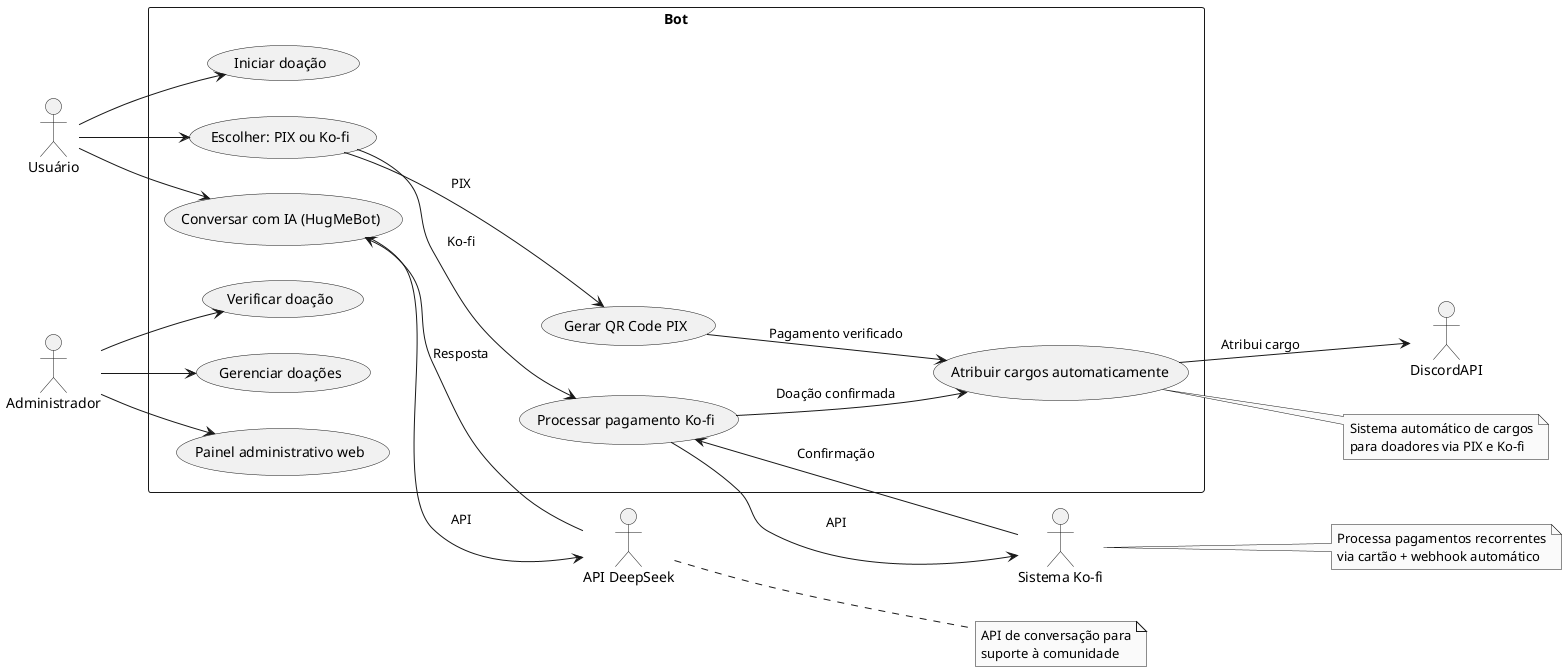 @startuml casodeuso
left to right direction
skinparam monochrome true

actor Usuário
actor Administrador
actor "Sistema Ko-fi" as KoFi
actor "API DeepSeek" as DeepSeek

rectangle Bot {
  usecase "Iniciar doação" as UC1
  usecase "Escolher: PIX ou Ko-fi" as UC2
  usecase "Gerar QR Code PIX" as UC3
  usecase "Processar pagamento Ko-fi" as UC4
  usecase "Verificar doação" as UC5
  usecase "Gerenciar doações" as UC6
  usecase "Conversar com IA (HugMeBot)" as UC7
  usecase "Atribuir cargos automaticamente" as UC8
  usecase "Painel administrativo web" as UC9
}

Usuário --> UC1
Usuário --> UC2
Usuário --> UC7
UC2 --> UC3 : PIX
UC2 --> UC4 : Ko-fi
UC4 --> KoFi : API
UC7 --> DeepSeek : API
KoFi --> UC4 : Confirmação
DeepSeek --> UC7 : Resposta

Administrador --> UC5
Administrador --> UC6
Administrador --> UC9

UC4 --> UC8 : Doação confirmada
UC3 --> UC8 : Pagamento verificado
UC8 --> DiscordAPI : Atribui cargo

note right of KoFi
  Processa pagamentos recorrentes
  via cartão + webhook automático
end note

note right of DeepSeek
  API de conversação para
  suporte à comunidade
end note

note right of UC8
  Sistema automático de cargos
  para doadores via PIX e Ko-fi
end note
@enduml